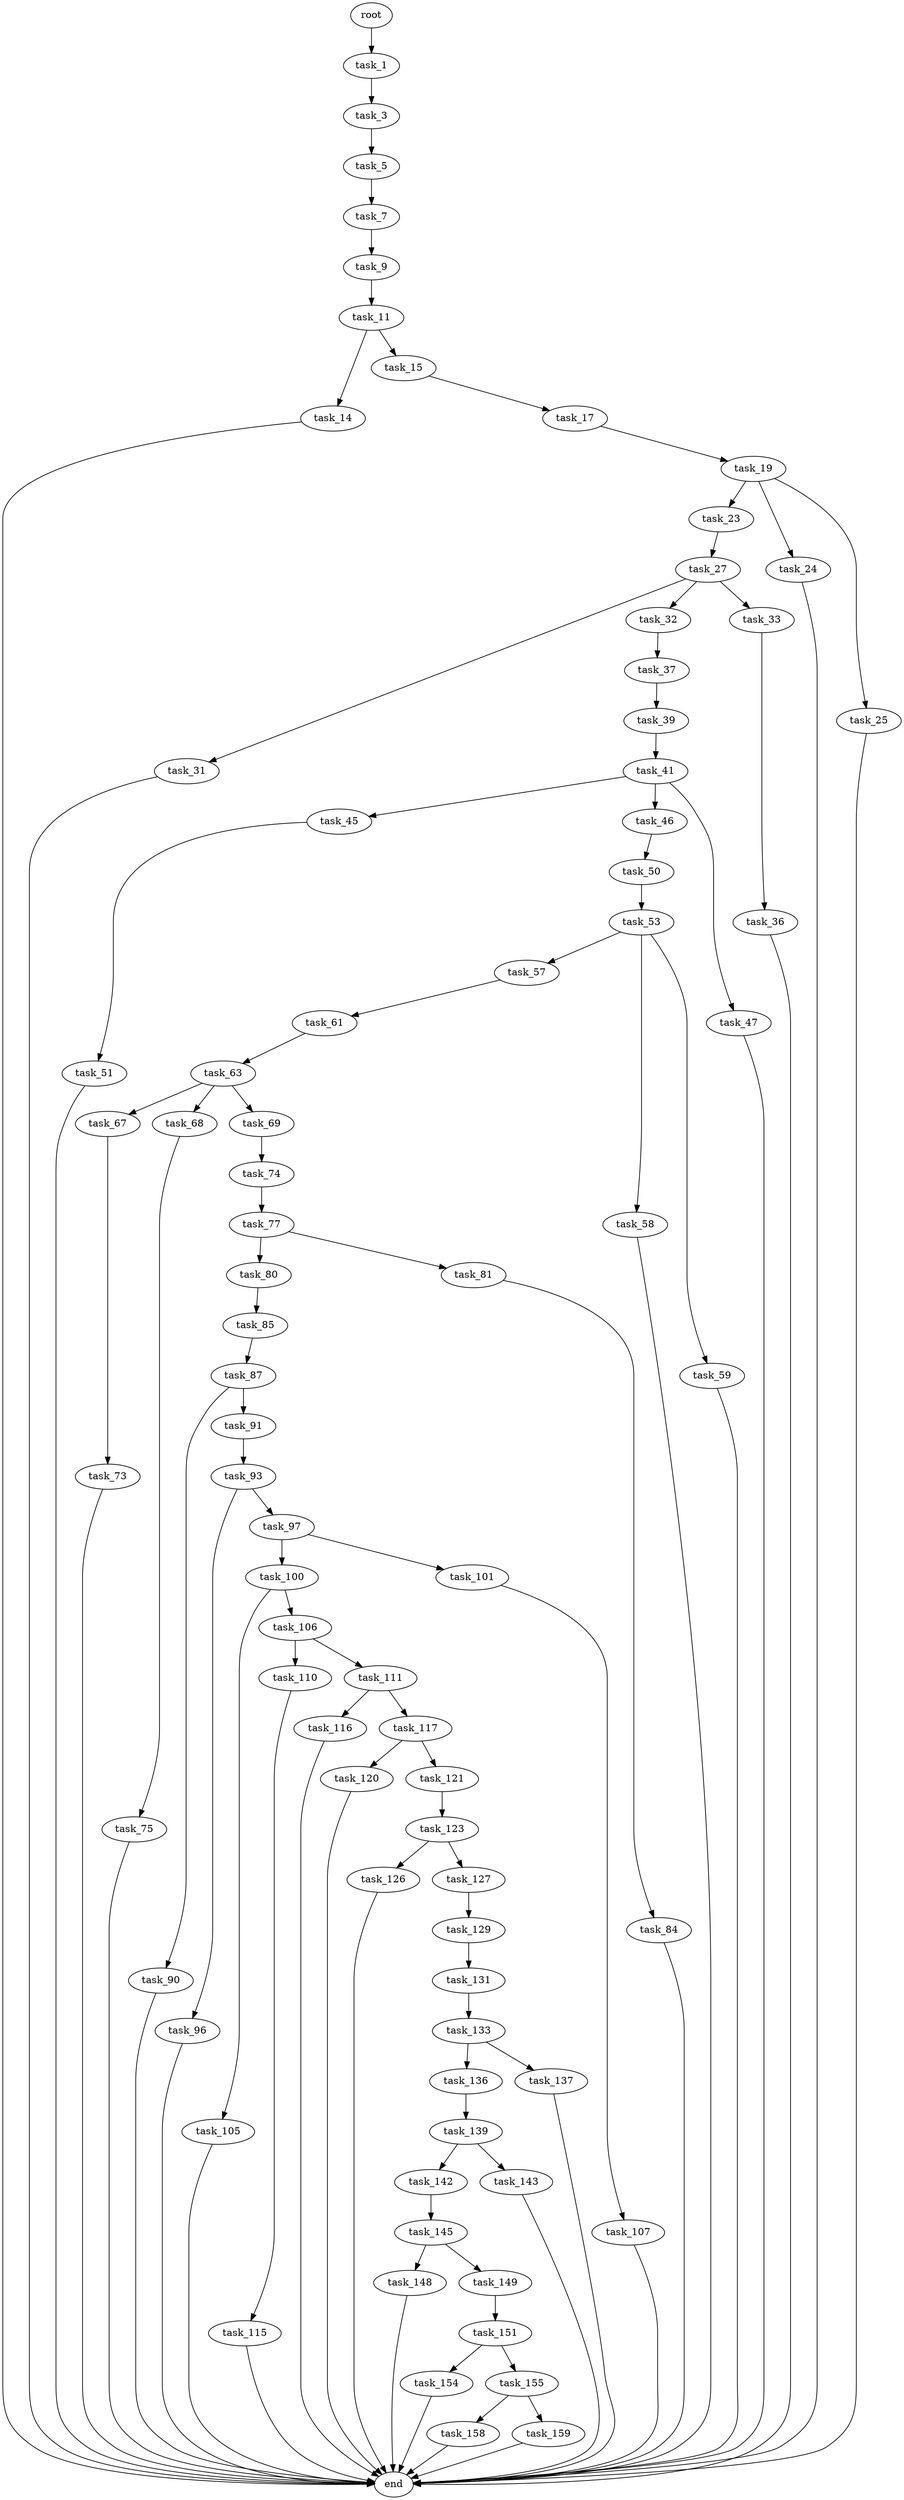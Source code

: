 digraph G {
  root [size="0.000000"];
  task_1 [size="16004089490.000000"];
  task_3 [size="61726559804.000000"];
  task_5 [size="103495295214.000000"];
  task_7 [size="8589934592.000000"];
  task_9 [size="889267110345.000000"];
  task_11 [size="10362047196.000000"];
  task_14 [size="583357309436.000000"];
  task_15 [size="1073741824000.000000"];
  end [size="0.000000"];
  task_17 [size="86385646644.000000"];
  task_19 [size="231928233984.000000"];
  task_23 [size="2935308018.000000"];
  task_24 [size="231928233984.000000"];
  task_25 [size="30732862178.000000"];
  task_27 [size="14972787272.000000"];
  task_31 [size="9936919099.000000"];
  task_32 [size="26777289053.000000"];
  task_33 [size="857544173508.000000"];
  task_37 [size="6101917568.000000"];
  task_36 [size="368293445632.000000"];
  task_39 [size="306908792950.000000"];
  task_41 [size="28991029248.000000"];
  task_45 [size="782757789696.000000"];
  task_46 [size="4468215393.000000"];
  task_47 [size="368293445632.000000"];
  task_51 [size="760085407140.000000"];
  task_50 [size="68719476736.000000"];
  task_53 [size="4246455260.000000"];
  task_57 [size="166917463908.000000"];
  task_58 [size="28991029248.000000"];
  task_59 [size="1082048549105.000000"];
  task_61 [size="14346462277.000000"];
  task_63 [size="152920861355.000000"];
  task_67 [size="549755813888.000000"];
  task_68 [size="549755813888.000000"];
  task_69 [size="339886760408.000000"];
  task_73 [size="231928233984.000000"];
  task_75 [size="193367599256.000000"];
  task_74 [size="368293445632.000000"];
  task_77 [size="119252377296.000000"];
  task_80 [size="368293445632.000000"];
  task_81 [size="231928233984.000000"];
  task_85 [size="134217728000.000000"];
  task_84 [size="205901238272.000000"];
  task_87 [size="134614836998.000000"];
  task_90 [size="3238285076.000000"];
  task_91 [size="28991029248.000000"];
  task_93 [size="43961109470.000000"];
  task_96 [size="134217728000.000000"];
  task_97 [size="13502312693.000000"];
  task_100 [size="3755009995.000000"];
  task_101 [size="40487471817.000000"];
  task_105 [size="417730876212.000000"];
  task_106 [size="68719476736.000000"];
  task_107 [size="174879499223.000000"];
  task_110 [size="5860053610.000000"];
  task_111 [size="1101425984442.000000"];
  task_115 [size="28991029248.000000"];
  task_116 [size="1073741824000.000000"];
  task_117 [size="254989164352.000000"];
  task_120 [size="34835762059.000000"];
  task_121 [size="122410910352.000000"];
  task_123 [size="16526763472.000000"];
  task_126 [size="11387851658.000000"];
  task_127 [size="5220037624.000000"];
  task_129 [size="11562437914.000000"];
  task_131 [size="2003681620.000000"];
  task_133 [size="1538254372.000000"];
  task_136 [size="145085614596.000000"];
  task_137 [size="7986993712.000000"];
  task_139 [size="1550289469.000000"];
  task_142 [size="134217728000.000000"];
  task_143 [size="600545346010.000000"];
  task_145 [size="34056624049.000000"];
  task_148 [size="10581321809.000000"];
  task_149 [size="231928233984.000000"];
  task_151 [size="368293445632.000000"];
  task_154 [size="895579701226.000000"];
  task_155 [size="782757789696.000000"];
  task_158 [size="29181557738.000000"];
  task_159 [size="1697439596.000000"];

  root -> task_1 [size="1.000000"];
  task_1 -> task_3 [size="536870912.000000"];
  task_3 -> task_5 [size="209715200.000000"];
  task_5 -> task_7 [size="209715200.000000"];
  task_7 -> task_9 [size="33554432.000000"];
  task_9 -> task_11 [size="838860800.000000"];
  task_11 -> task_14 [size="536870912.000000"];
  task_11 -> task_15 [size="536870912.000000"];
  task_14 -> end [size="1.000000"];
  task_15 -> task_17 [size="838860800.000000"];
  task_17 -> task_19 [size="134217728.000000"];
  task_19 -> task_23 [size="301989888.000000"];
  task_19 -> task_24 [size="301989888.000000"];
  task_19 -> task_25 [size="301989888.000000"];
  task_23 -> task_27 [size="75497472.000000"];
  task_24 -> end [size="1.000000"];
  task_25 -> end [size="1.000000"];
  task_27 -> task_31 [size="301989888.000000"];
  task_27 -> task_32 [size="301989888.000000"];
  task_27 -> task_33 [size="301989888.000000"];
  task_31 -> end [size="1.000000"];
  task_32 -> task_37 [size="679477248.000000"];
  task_33 -> task_36 [size="679477248.000000"];
  task_37 -> task_39 [size="301989888.000000"];
  task_36 -> end [size="1.000000"];
  task_39 -> task_41 [size="209715200.000000"];
  task_41 -> task_45 [size="75497472.000000"];
  task_41 -> task_46 [size="75497472.000000"];
  task_41 -> task_47 [size="75497472.000000"];
  task_45 -> task_51 [size="679477248.000000"];
  task_46 -> task_50 [size="75497472.000000"];
  task_47 -> end [size="1.000000"];
  task_51 -> end [size="1.000000"];
  task_50 -> task_53 [size="134217728.000000"];
  task_53 -> task_57 [size="134217728.000000"];
  task_53 -> task_58 [size="134217728.000000"];
  task_53 -> task_59 [size="134217728.000000"];
  task_57 -> task_61 [size="536870912.000000"];
  task_58 -> end [size="1.000000"];
  task_59 -> end [size="1.000000"];
  task_61 -> task_63 [size="411041792.000000"];
  task_63 -> task_67 [size="679477248.000000"];
  task_63 -> task_68 [size="679477248.000000"];
  task_63 -> task_69 [size="679477248.000000"];
  task_67 -> task_73 [size="536870912.000000"];
  task_68 -> task_75 [size="536870912.000000"];
  task_69 -> task_74 [size="536870912.000000"];
  task_73 -> end [size="1.000000"];
  task_75 -> end [size="1.000000"];
  task_74 -> task_77 [size="411041792.000000"];
  task_77 -> task_80 [size="134217728.000000"];
  task_77 -> task_81 [size="134217728.000000"];
  task_80 -> task_85 [size="411041792.000000"];
  task_81 -> task_84 [size="301989888.000000"];
  task_85 -> task_87 [size="209715200.000000"];
  task_84 -> end [size="1.000000"];
  task_87 -> task_90 [size="209715200.000000"];
  task_87 -> task_91 [size="209715200.000000"];
  task_90 -> end [size="1.000000"];
  task_91 -> task_93 [size="75497472.000000"];
  task_93 -> task_96 [size="75497472.000000"];
  task_93 -> task_97 [size="75497472.000000"];
  task_96 -> end [size="1.000000"];
  task_97 -> task_100 [size="679477248.000000"];
  task_97 -> task_101 [size="679477248.000000"];
  task_100 -> task_105 [size="75497472.000000"];
  task_100 -> task_106 [size="75497472.000000"];
  task_101 -> task_107 [size="75497472.000000"];
  task_105 -> end [size="1.000000"];
  task_106 -> task_110 [size="134217728.000000"];
  task_106 -> task_111 [size="134217728.000000"];
  task_107 -> end [size="1.000000"];
  task_110 -> task_115 [size="134217728.000000"];
  task_111 -> task_116 [size="679477248.000000"];
  task_111 -> task_117 [size="679477248.000000"];
  task_115 -> end [size="1.000000"];
  task_116 -> end [size="1.000000"];
  task_117 -> task_120 [size="536870912.000000"];
  task_117 -> task_121 [size="536870912.000000"];
  task_120 -> end [size="1.000000"];
  task_121 -> task_123 [size="134217728.000000"];
  task_123 -> task_126 [size="411041792.000000"];
  task_123 -> task_127 [size="411041792.000000"];
  task_126 -> end [size="1.000000"];
  task_127 -> task_129 [size="134217728.000000"];
  task_129 -> task_131 [size="301989888.000000"];
  task_131 -> task_133 [size="75497472.000000"];
  task_133 -> task_136 [size="134217728.000000"];
  task_133 -> task_137 [size="134217728.000000"];
  task_136 -> task_139 [size="536870912.000000"];
  task_137 -> end [size="1.000000"];
  task_139 -> task_142 [size="134217728.000000"];
  task_139 -> task_143 [size="134217728.000000"];
  task_142 -> task_145 [size="209715200.000000"];
  task_143 -> end [size="1.000000"];
  task_145 -> task_148 [size="33554432.000000"];
  task_145 -> task_149 [size="33554432.000000"];
  task_148 -> end [size="1.000000"];
  task_149 -> task_151 [size="301989888.000000"];
  task_151 -> task_154 [size="411041792.000000"];
  task_151 -> task_155 [size="411041792.000000"];
  task_154 -> end [size="1.000000"];
  task_155 -> task_158 [size="679477248.000000"];
  task_155 -> task_159 [size="679477248.000000"];
  task_158 -> end [size="1.000000"];
  task_159 -> end [size="1.000000"];
}
